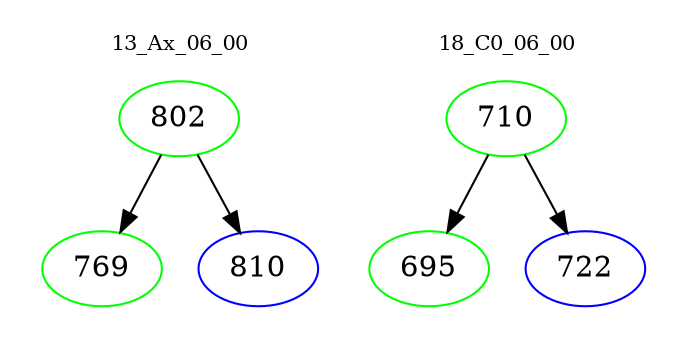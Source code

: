 digraph{
subgraph cluster_0 {
color = white
label = "13_Ax_06_00";
fontsize=10;
T0_802 [label="802", color="green"]
T0_802 -> T0_769 [color="black"]
T0_769 [label="769", color="green"]
T0_802 -> T0_810 [color="black"]
T0_810 [label="810", color="blue"]
}
subgraph cluster_1 {
color = white
label = "18_C0_06_00";
fontsize=10;
T1_710 [label="710", color="green"]
T1_710 -> T1_695 [color="black"]
T1_695 [label="695", color="green"]
T1_710 -> T1_722 [color="black"]
T1_722 [label="722", color="blue"]
}
}
